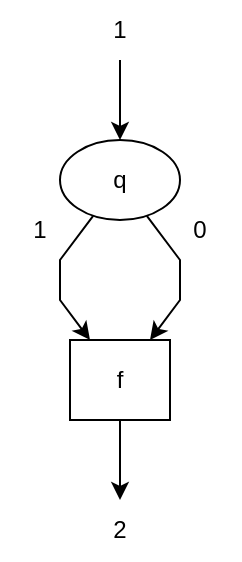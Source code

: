 <mxfile version="15.7.0" type="device"><diagram id="auvaHYt9D2mUyiJxwVjn" name="Page-1"><mxGraphModel dx="460" dy="779" grid="1" gridSize="10" guides="1" tooltips="1" connect="1" arrows="1" fold="1" page="1" pageScale="1" pageWidth="827" pageHeight="1169" math="0" shadow="0"><root><mxCell id="0"/><mxCell id="1" parent="0"/><mxCell id="hiNz_ajpxiHRjNCUxCTQ-35" value="q" style="ellipse;whiteSpace=wrap;html=1;" vertex="1" parent="1"><mxGeometry x="80" y="120" width="60" height="40" as="geometry"/></mxCell><mxCell id="hiNz_ajpxiHRjNCUxCTQ-36" value="" style="endArrow=classic;html=1;rounded=0;startArrow=none;" edge="1" parent="1" target="hiNz_ajpxiHRjNCUxCTQ-35"><mxGeometry width="50" height="50" relative="1" as="geometry"><mxPoint x="110" y="80" as="sourcePoint"/><mxPoint x="240" y="400" as="targetPoint"/></mxGeometry></mxCell><mxCell id="hiNz_ajpxiHRjNCUxCTQ-37" value="" style="endArrow=classic;html=1;rounded=0;" edge="1" parent="1" source="hiNz_ajpxiHRjNCUxCTQ-35" target="hiNz_ajpxiHRjNCUxCTQ-45"><mxGeometry width="50" height="50" relative="1" as="geometry"><mxPoint x="120" y="90" as="sourcePoint"/><mxPoint x="124.884" y="217.635" as="targetPoint"/><Array as="points"><mxPoint x="140" y="180"/><mxPoint x="140" y="200"/></Array></mxGeometry></mxCell><mxCell id="hiNz_ajpxiHRjNCUxCTQ-38" value="" style="endArrow=classic;html=1;rounded=0;" edge="1" parent="1" source="hiNz_ajpxiHRjNCUxCTQ-35" target="hiNz_ajpxiHRjNCUxCTQ-45"><mxGeometry width="50" height="50" relative="1" as="geometry"><mxPoint x="140" y="110" as="sourcePoint"/><mxPoint x="95.116" y="217.635" as="targetPoint"/><Array as="points"><mxPoint x="80" y="180"/><mxPoint x="80" y="200"/></Array></mxGeometry></mxCell><mxCell id="hiNz_ajpxiHRjNCUxCTQ-39" value="1" style="text;html=1;strokeColor=none;fillColor=none;align=center;verticalAlign=middle;whiteSpace=wrap;rounded=0;" vertex="1" parent="1"><mxGeometry x="90" y="50" width="40" height="30" as="geometry"/></mxCell><mxCell id="hiNz_ajpxiHRjNCUxCTQ-40" value="2" style="text;html=1;strokeColor=none;fillColor=none;align=center;verticalAlign=middle;whiteSpace=wrap;rounded=0;" vertex="1" parent="1"><mxGeometry x="90" y="300" width="40" height="30" as="geometry"/></mxCell><mxCell id="hiNz_ajpxiHRjNCUxCTQ-41" value="1" style="text;html=1;strokeColor=none;fillColor=none;align=center;verticalAlign=middle;whiteSpace=wrap;rounded=0;" vertex="1" parent="1"><mxGeometry x="50" y="150" width="40" height="30" as="geometry"/></mxCell><mxCell id="hiNz_ajpxiHRjNCUxCTQ-42" value="0" style="text;html=1;strokeColor=none;fillColor=none;align=center;verticalAlign=middle;whiteSpace=wrap;rounded=0;" vertex="1" parent="1"><mxGeometry x="130" y="150" width="40" height="30" as="geometry"/></mxCell><mxCell id="hiNz_ajpxiHRjNCUxCTQ-44" value="" style="endArrow=classic;html=1;rounded=0;entryX=0.5;entryY=0;entryDx=0;entryDy=0;" edge="1" parent="1" source="hiNz_ajpxiHRjNCUxCTQ-45" target="hiNz_ajpxiHRjNCUxCTQ-40"><mxGeometry width="50" height="50" relative="1" as="geometry"><mxPoint x="110" y="240" as="sourcePoint"/><mxPoint x="110" y="270" as="targetPoint"/></mxGeometry></mxCell><mxCell id="hiNz_ajpxiHRjNCUxCTQ-45" value="f" style="rounded=0;whiteSpace=wrap;html=1;" vertex="1" parent="1"><mxGeometry x="85" y="220" width="50" height="40" as="geometry"/></mxCell></root></mxGraphModel></diagram></mxfile>